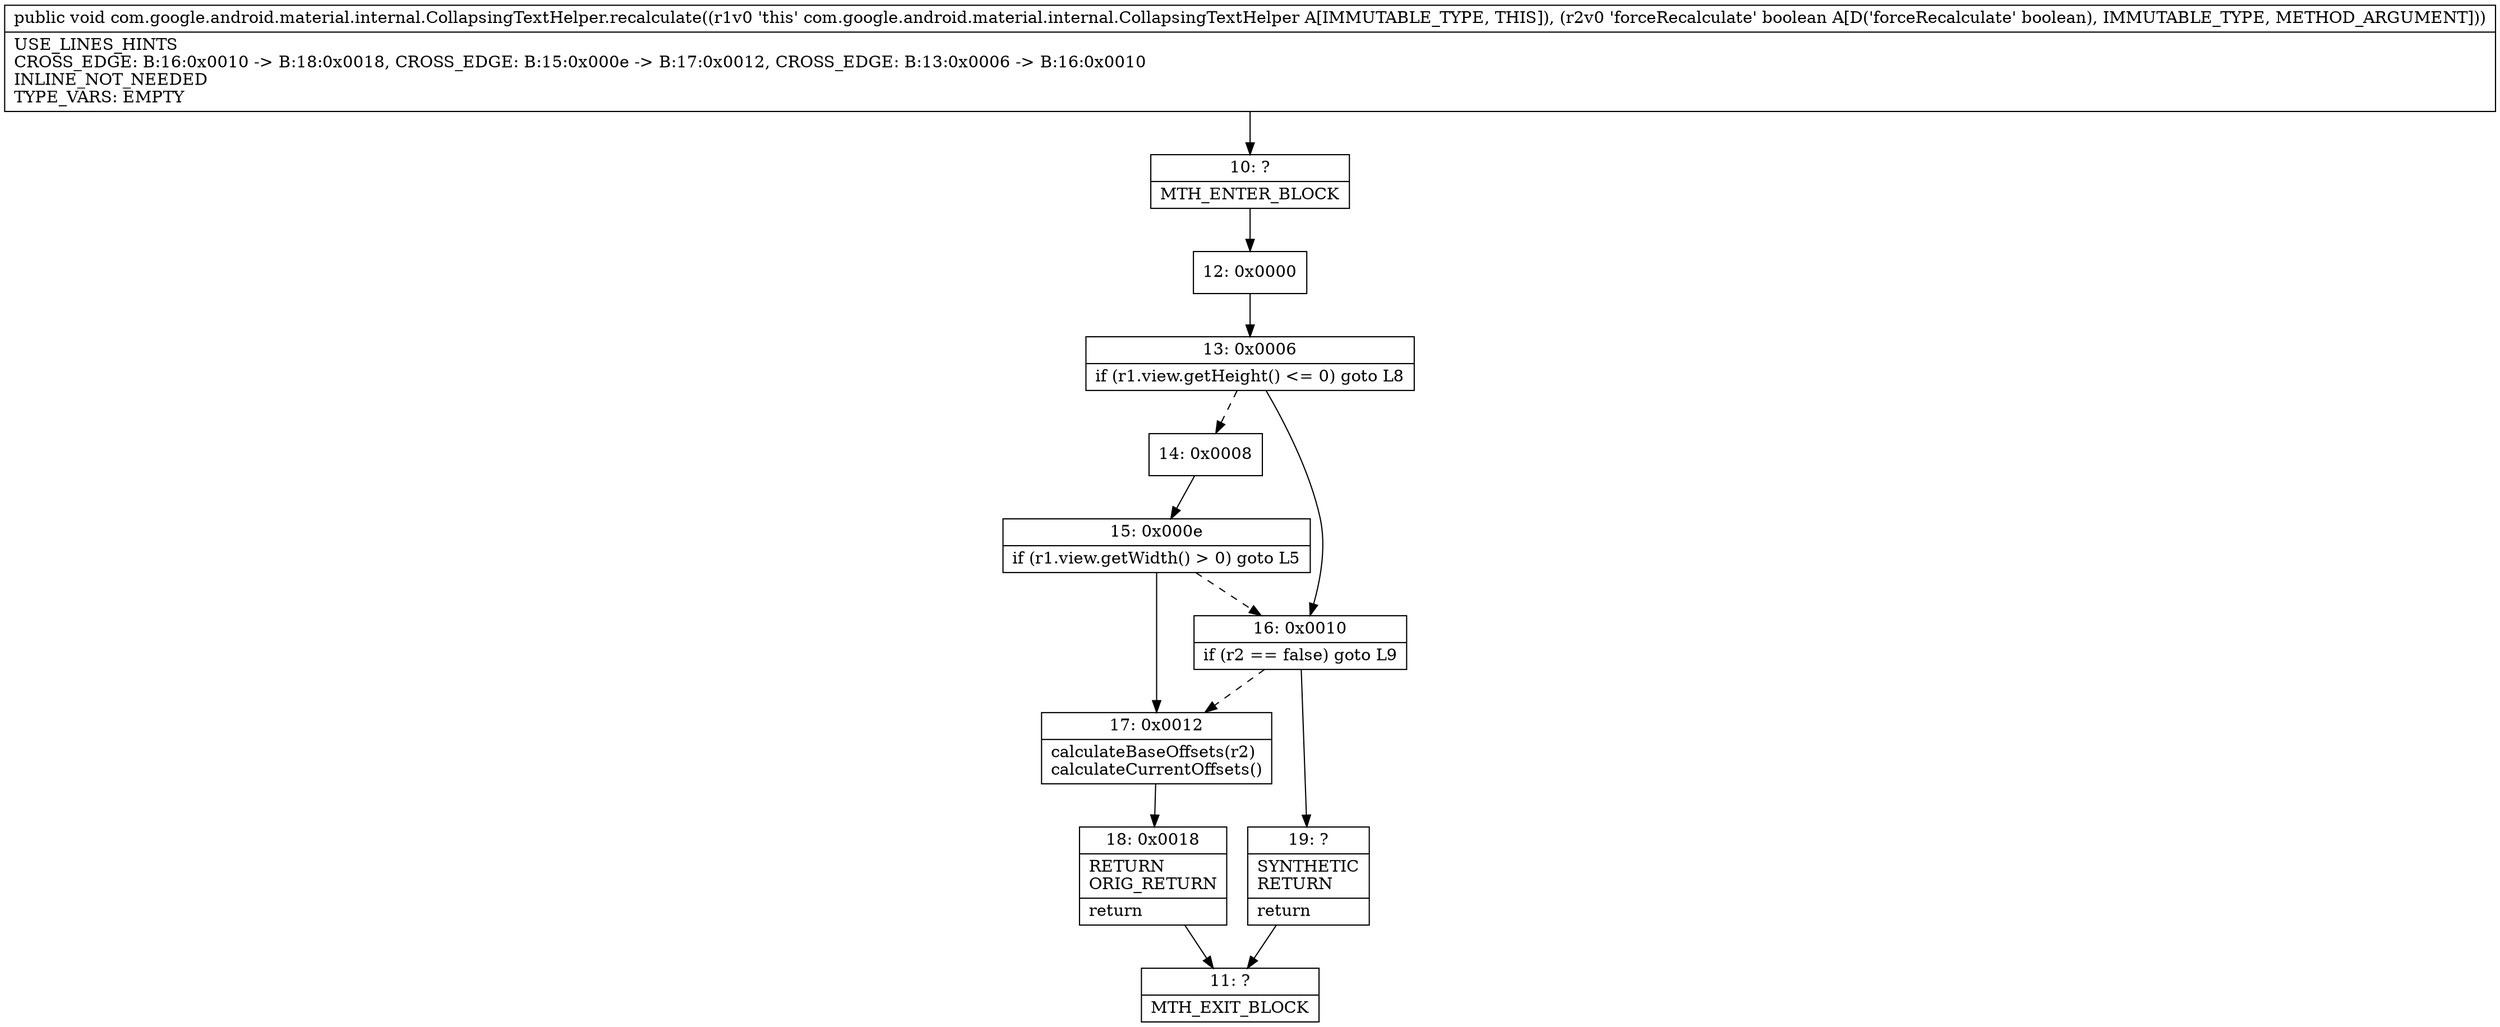 digraph "CFG forcom.google.android.material.internal.CollapsingTextHelper.recalculate(Z)V" {
Node_10 [shape=record,label="{10\:\ ?|MTH_ENTER_BLOCK\l}"];
Node_12 [shape=record,label="{12\:\ 0x0000}"];
Node_13 [shape=record,label="{13\:\ 0x0006|if (r1.view.getHeight() \<= 0) goto L8\l}"];
Node_14 [shape=record,label="{14\:\ 0x0008}"];
Node_15 [shape=record,label="{15\:\ 0x000e|if (r1.view.getWidth() \> 0) goto L5\l}"];
Node_17 [shape=record,label="{17\:\ 0x0012|calculateBaseOffsets(r2)\lcalculateCurrentOffsets()\l}"];
Node_18 [shape=record,label="{18\:\ 0x0018|RETURN\lORIG_RETURN\l|return\l}"];
Node_11 [shape=record,label="{11\:\ ?|MTH_EXIT_BLOCK\l}"];
Node_16 [shape=record,label="{16\:\ 0x0010|if (r2 == false) goto L9\l}"];
Node_19 [shape=record,label="{19\:\ ?|SYNTHETIC\lRETURN\l|return\l}"];
MethodNode[shape=record,label="{public void com.google.android.material.internal.CollapsingTextHelper.recalculate((r1v0 'this' com.google.android.material.internal.CollapsingTextHelper A[IMMUTABLE_TYPE, THIS]), (r2v0 'forceRecalculate' boolean A[D('forceRecalculate' boolean), IMMUTABLE_TYPE, METHOD_ARGUMENT]))  | USE_LINES_HINTS\lCROSS_EDGE: B:16:0x0010 \-\> B:18:0x0018, CROSS_EDGE: B:15:0x000e \-\> B:17:0x0012, CROSS_EDGE: B:13:0x0006 \-\> B:16:0x0010\lINLINE_NOT_NEEDED\lTYPE_VARS: EMPTY\l}"];
MethodNode -> Node_10;Node_10 -> Node_12;
Node_12 -> Node_13;
Node_13 -> Node_14[style=dashed];
Node_13 -> Node_16;
Node_14 -> Node_15;
Node_15 -> Node_16[style=dashed];
Node_15 -> Node_17;
Node_17 -> Node_18;
Node_18 -> Node_11;
Node_16 -> Node_17[style=dashed];
Node_16 -> Node_19;
Node_19 -> Node_11;
}

